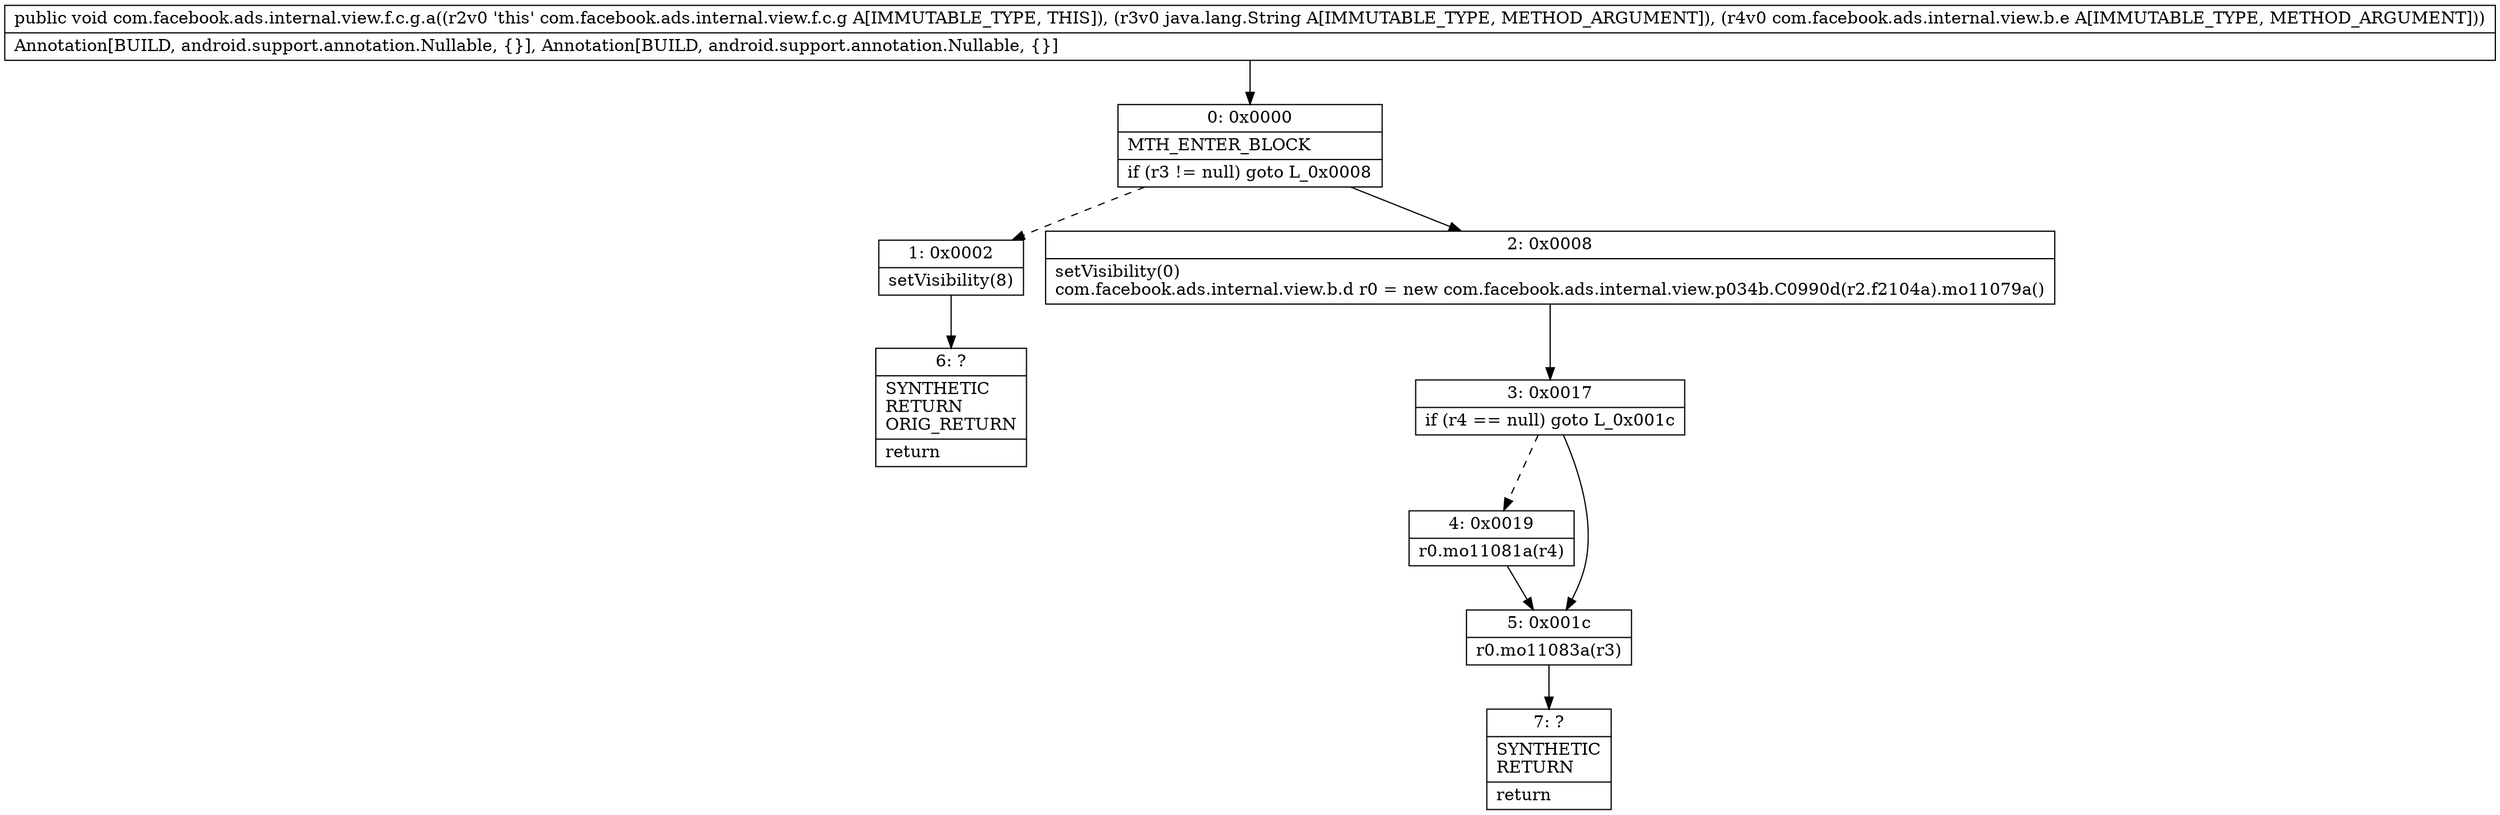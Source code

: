 digraph "CFG forcom.facebook.ads.internal.view.f.c.g.a(Ljava\/lang\/String;Lcom\/facebook\/ads\/internal\/view\/b\/e;)V" {
Node_0 [shape=record,label="{0\:\ 0x0000|MTH_ENTER_BLOCK\l|if (r3 != null) goto L_0x0008\l}"];
Node_1 [shape=record,label="{1\:\ 0x0002|setVisibility(8)\l}"];
Node_2 [shape=record,label="{2\:\ 0x0008|setVisibility(0)\lcom.facebook.ads.internal.view.b.d r0 = new com.facebook.ads.internal.view.p034b.C0990d(r2.f2104a).mo11079a()\l}"];
Node_3 [shape=record,label="{3\:\ 0x0017|if (r4 == null) goto L_0x001c\l}"];
Node_4 [shape=record,label="{4\:\ 0x0019|r0.mo11081a(r4)\l}"];
Node_5 [shape=record,label="{5\:\ 0x001c|r0.mo11083a(r3)\l}"];
Node_6 [shape=record,label="{6\:\ ?|SYNTHETIC\lRETURN\lORIG_RETURN\l|return\l}"];
Node_7 [shape=record,label="{7\:\ ?|SYNTHETIC\lRETURN\l|return\l}"];
MethodNode[shape=record,label="{public void com.facebook.ads.internal.view.f.c.g.a((r2v0 'this' com.facebook.ads.internal.view.f.c.g A[IMMUTABLE_TYPE, THIS]), (r3v0 java.lang.String A[IMMUTABLE_TYPE, METHOD_ARGUMENT]), (r4v0 com.facebook.ads.internal.view.b.e A[IMMUTABLE_TYPE, METHOD_ARGUMENT]))  | Annotation[BUILD, android.support.annotation.Nullable, \{\}], Annotation[BUILD, android.support.annotation.Nullable, \{\}]\l}"];
MethodNode -> Node_0;
Node_0 -> Node_1[style=dashed];
Node_0 -> Node_2;
Node_1 -> Node_6;
Node_2 -> Node_3;
Node_3 -> Node_4[style=dashed];
Node_3 -> Node_5;
Node_4 -> Node_5;
Node_5 -> Node_7;
}

